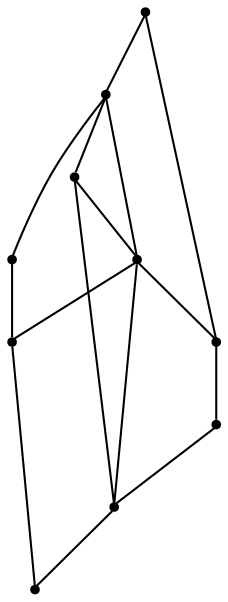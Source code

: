 graph {
  node [shape=point,comment="{\"directed\":false,\"doi\":\"10.1007/978-3-642-18469-7_4\",\"figure\":\"1 (2)\"}"]

  v0 [pos="1066.9430288633318,743.2727317796234"]
  v1 [pos="1052.8063650683955,673.3241787564858"]
  v2 [pos="1057.8104820201713,882.295115279594"]
  v3 [pos="982.1230460937143,743.2727317796235"]
  v4 [pos="980.8720009480705,673.7616672065133"]
  v5 [pos="1019.8416659054584,882.295115279594"]
  v6 [pos="952.098217121461,813.5964565840347"]
  v7 [pos="940.4636436178122,882.295115279594"]
  v8 [pos="912.0026688007131,743.0852730658618"]
  v9 [pos="931.2059986231673,673.7616672065133"]

  v0 -- v1 [id="-1",pos="1066.9430288633318,743.2727317796234 1052.8063650683955,673.3241787564858 1052.8063650683955,673.3241787564858 1052.8063650683955,673.3241787564858"]
  v7 -- v5 [id="-3",pos="940.4636436178122,882.295115279594 1019.8416659054584,882.295115279594 1019.8416659054584,882.295115279594 1019.8416659054584,882.295115279594"]
  v5 -- v2 [id="-4",pos="1019.8416659054584,882.295115279594 1057.8104820201713,882.295115279594 1057.8104820201713,882.295115279594 1057.8104820201713,882.295115279594"]
  v8 -- v3 [id="-9",pos="912.0026688007131,743.0852730658618 982.1230460937143,743.2727317796235 982.1230460937143,743.2727317796235 982.1230460937143,743.2727317796235"]
  v3 -- v0 [id="-10",pos="982.1230460937143,743.2727317796235 1066.9430288633318,743.2727317796234 1066.9430288633318,743.2727317796234 1066.9430288633318,743.2727317796234"]
  v9 -- v4 [id="-13",pos="931.2059986231673,673.7616672065133 980.8720009480705,673.7616672065133 980.8720009480705,673.7616672065133 980.8720009480705,673.7616672065133"]
  v4 -- v1 [id="-14",pos="980.8720009480705,673.7616672065133 1052.8063650683955,673.3241787564858 1052.8063650683955,673.3241787564858 1052.8063650683955,673.3241787564858"]
  v8 -- v9 [id="-16",pos="912.0026688007131,743.0852730658618 931.2059986231673,673.7616672065133 931.2059986231673,673.7616672065133 931.2059986231673,673.7616672065133"]
  v8 -- v6 [id="-17",pos="912.0026688007131,743.0852730658618 952.098217121461,813.5964565840347 952.098217121461,813.5964565840347 952.098217121461,813.5964565840347"]
  v7 -- v8 [id="-18",pos="940.4636436178122,882.295115279594 912.0026688007131,743.0852730658618 912.0026688007131,743.0852730658618 912.0026688007131,743.0852730658618"]
  v6 -- v0 [id="-19",pos="952.098217121461,813.5964565840347 1066.9430288633318,743.2727317796234 1066.9430288633318,743.2727317796234 1066.9430288633318,743.2727317796234"]
  v6 -- v3 [id="-20",pos="952.098217121461,813.5964565840347 982.1230460937143,743.2727317796235 982.1230460937143,743.2727317796235 982.1230460937143,743.2727317796235"]
  v3 -- v5 [id="-21",pos="982.1230460937143,743.2727317796235 1019.8416659054584,882.295115279594 1019.8416659054584,882.295115279594 1019.8416659054584,882.295115279594"]
  v3 -- v4 [id="-22",pos="982.1230460937143,743.2727317796235 980.8720009480705,673.7616672065133 980.8720009480705,673.7616672065133 980.8720009480705,673.7616672065133"]
  v2 -- v0 [id="-23",pos="1057.8104820201713,882.295115279594 1066.9430288633318,743.2727317796234 1066.9430288633318,743.2727317796234 1066.9430288633318,743.2727317796234"]
}